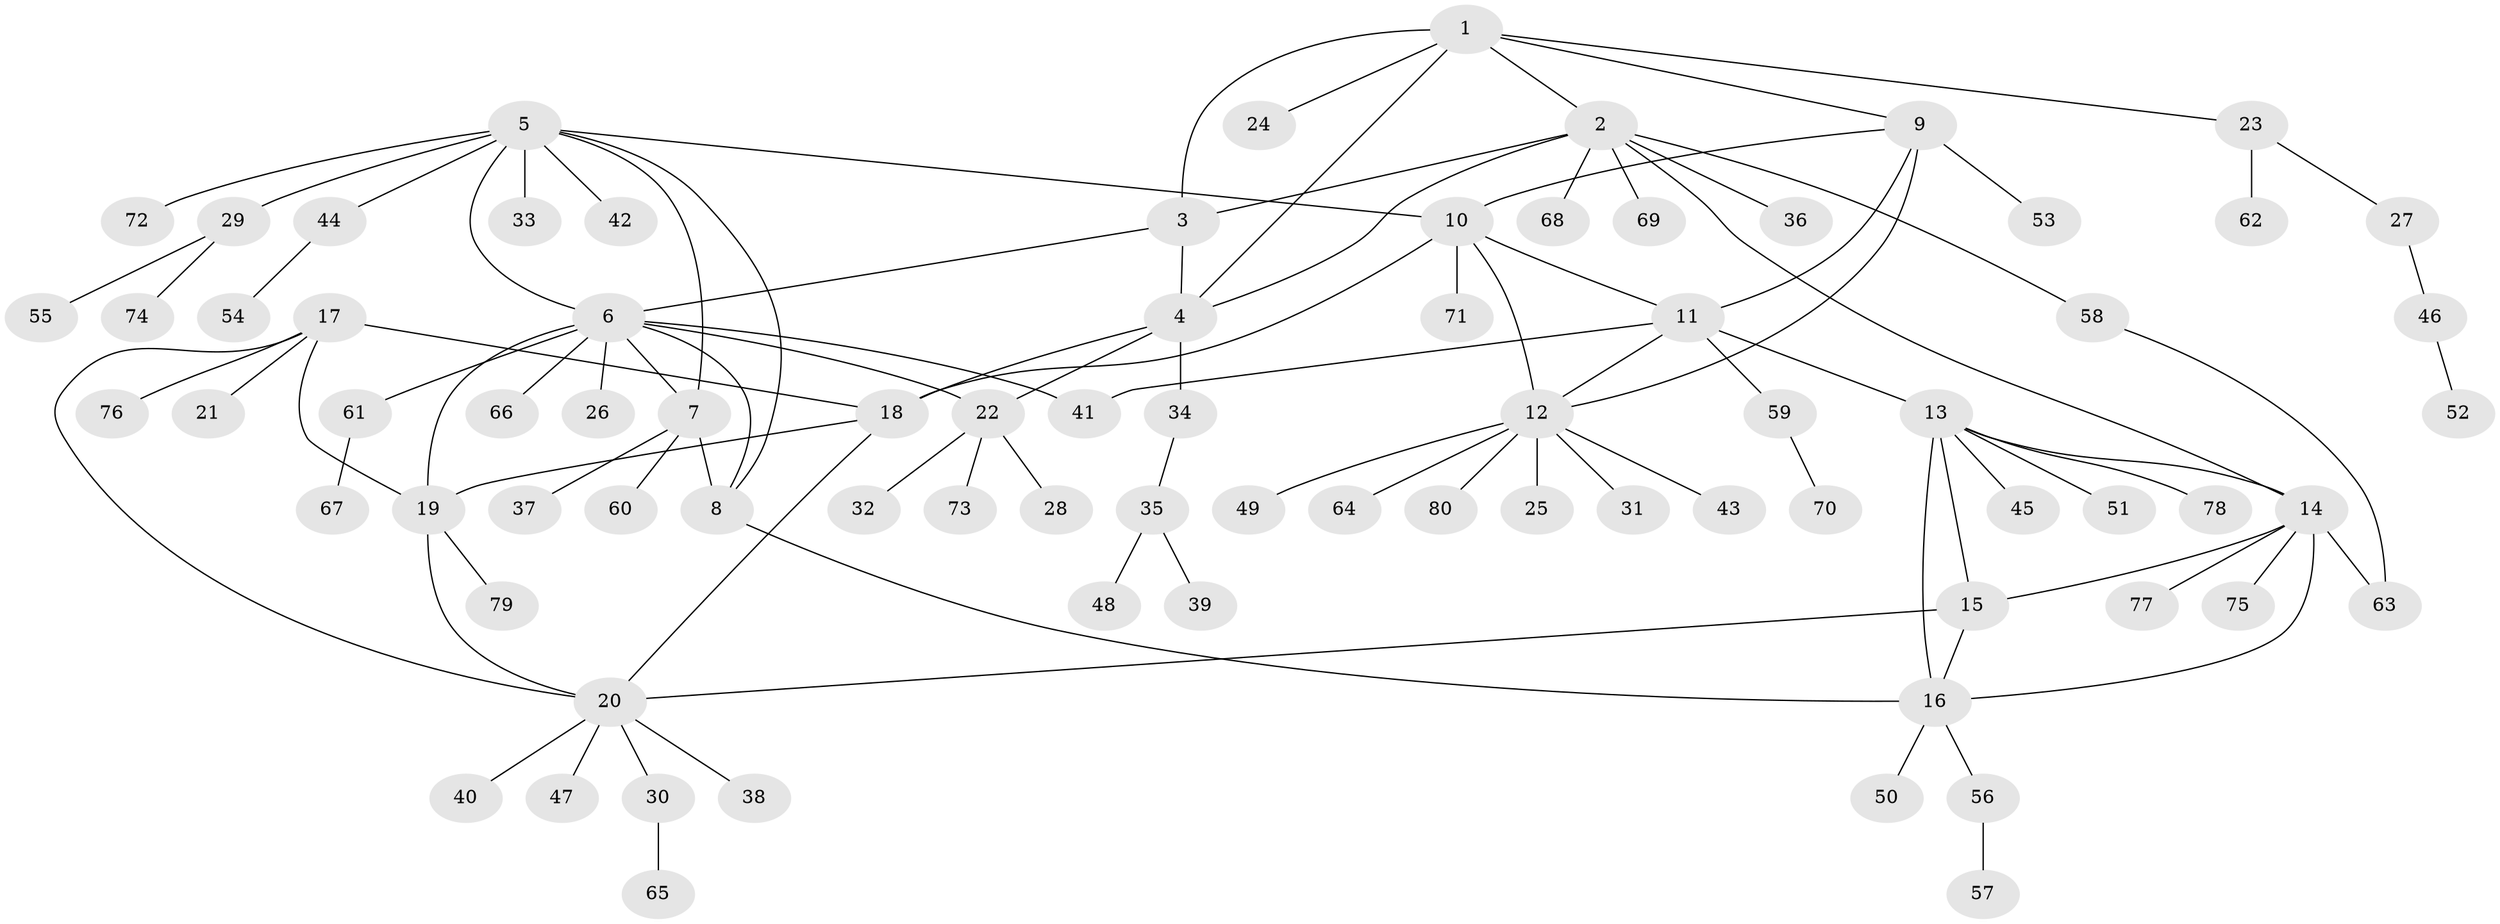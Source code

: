 // coarse degree distribution, {5: 0.05172413793103448, 7: 0.05172413793103448, 11: 0.017241379310344827, 8: 0.06896551724137931, 4: 0.034482758620689655, 6: 0.034482758620689655, 1: 0.6206896551724138, 2: 0.10344827586206896, 3: 0.017241379310344827}
// Generated by graph-tools (version 1.1) at 2025/42/03/06/25 10:42:06]
// undirected, 80 vertices, 103 edges
graph export_dot {
graph [start="1"]
  node [color=gray90,style=filled];
  1;
  2;
  3;
  4;
  5;
  6;
  7;
  8;
  9;
  10;
  11;
  12;
  13;
  14;
  15;
  16;
  17;
  18;
  19;
  20;
  21;
  22;
  23;
  24;
  25;
  26;
  27;
  28;
  29;
  30;
  31;
  32;
  33;
  34;
  35;
  36;
  37;
  38;
  39;
  40;
  41;
  42;
  43;
  44;
  45;
  46;
  47;
  48;
  49;
  50;
  51;
  52;
  53;
  54;
  55;
  56;
  57;
  58;
  59;
  60;
  61;
  62;
  63;
  64;
  65;
  66;
  67;
  68;
  69;
  70;
  71;
  72;
  73;
  74;
  75;
  76;
  77;
  78;
  79;
  80;
  1 -- 2;
  1 -- 3;
  1 -- 4;
  1 -- 9;
  1 -- 23;
  1 -- 24;
  2 -- 3;
  2 -- 4;
  2 -- 14;
  2 -- 36;
  2 -- 58;
  2 -- 68;
  2 -- 69;
  3 -- 4;
  3 -- 6;
  4 -- 18;
  4 -- 22;
  4 -- 34;
  5 -- 6;
  5 -- 7;
  5 -- 8;
  5 -- 10;
  5 -- 29;
  5 -- 33;
  5 -- 42;
  5 -- 44;
  5 -- 72;
  6 -- 7;
  6 -- 8;
  6 -- 19;
  6 -- 22;
  6 -- 26;
  6 -- 41;
  6 -- 61;
  6 -- 66;
  7 -- 8;
  7 -- 37;
  7 -- 60;
  8 -- 16;
  9 -- 10;
  9 -- 11;
  9 -- 12;
  9 -- 53;
  10 -- 11;
  10 -- 12;
  10 -- 18;
  10 -- 71;
  11 -- 12;
  11 -- 13;
  11 -- 41;
  11 -- 59;
  12 -- 25;
  12 -- 31;
  12 -- 43;
  12 -- 49;
  12 -- 64;
  12 -- 80;
  13 -- 14;
  13 -- 15;
  13 -- 16;
  13 -- 45;
  13 -- 51;
  13 -- 78;
  14 -- 15;
  14 -- 16;
  14 -- 63;
  14 -- 75;
  14 -- 77;
  15 -- 16;
  15 -- 20;
  16 -- 50;
  16 -- 56;
  17 -- 18;
  17 -- 19;
  17 -- 20;
  17 -- 21;
  17 -- 76;
  18 -- 19;
  18 -- 20;
  19 -- 20;
  19 -- 79;
  20 -- 30;
  20 -- 38;
  20 -- 40;
  20 -- 47;
  22 -- 28;
  22 -- 32;
  22 -- 73;
  23 -- 27;
  23 -- 62;
  27 -- 46;
  29 -- 55;
  29 -- 74;
  30 -- 65;
  34 -- 35;
  35 -- 39;
  35 -- 48;
  44 -- 54;
  46 -- 52;
  56 -- 57;
  58 -- 63;
  59 -- 70;
  61 -- 67;
}

